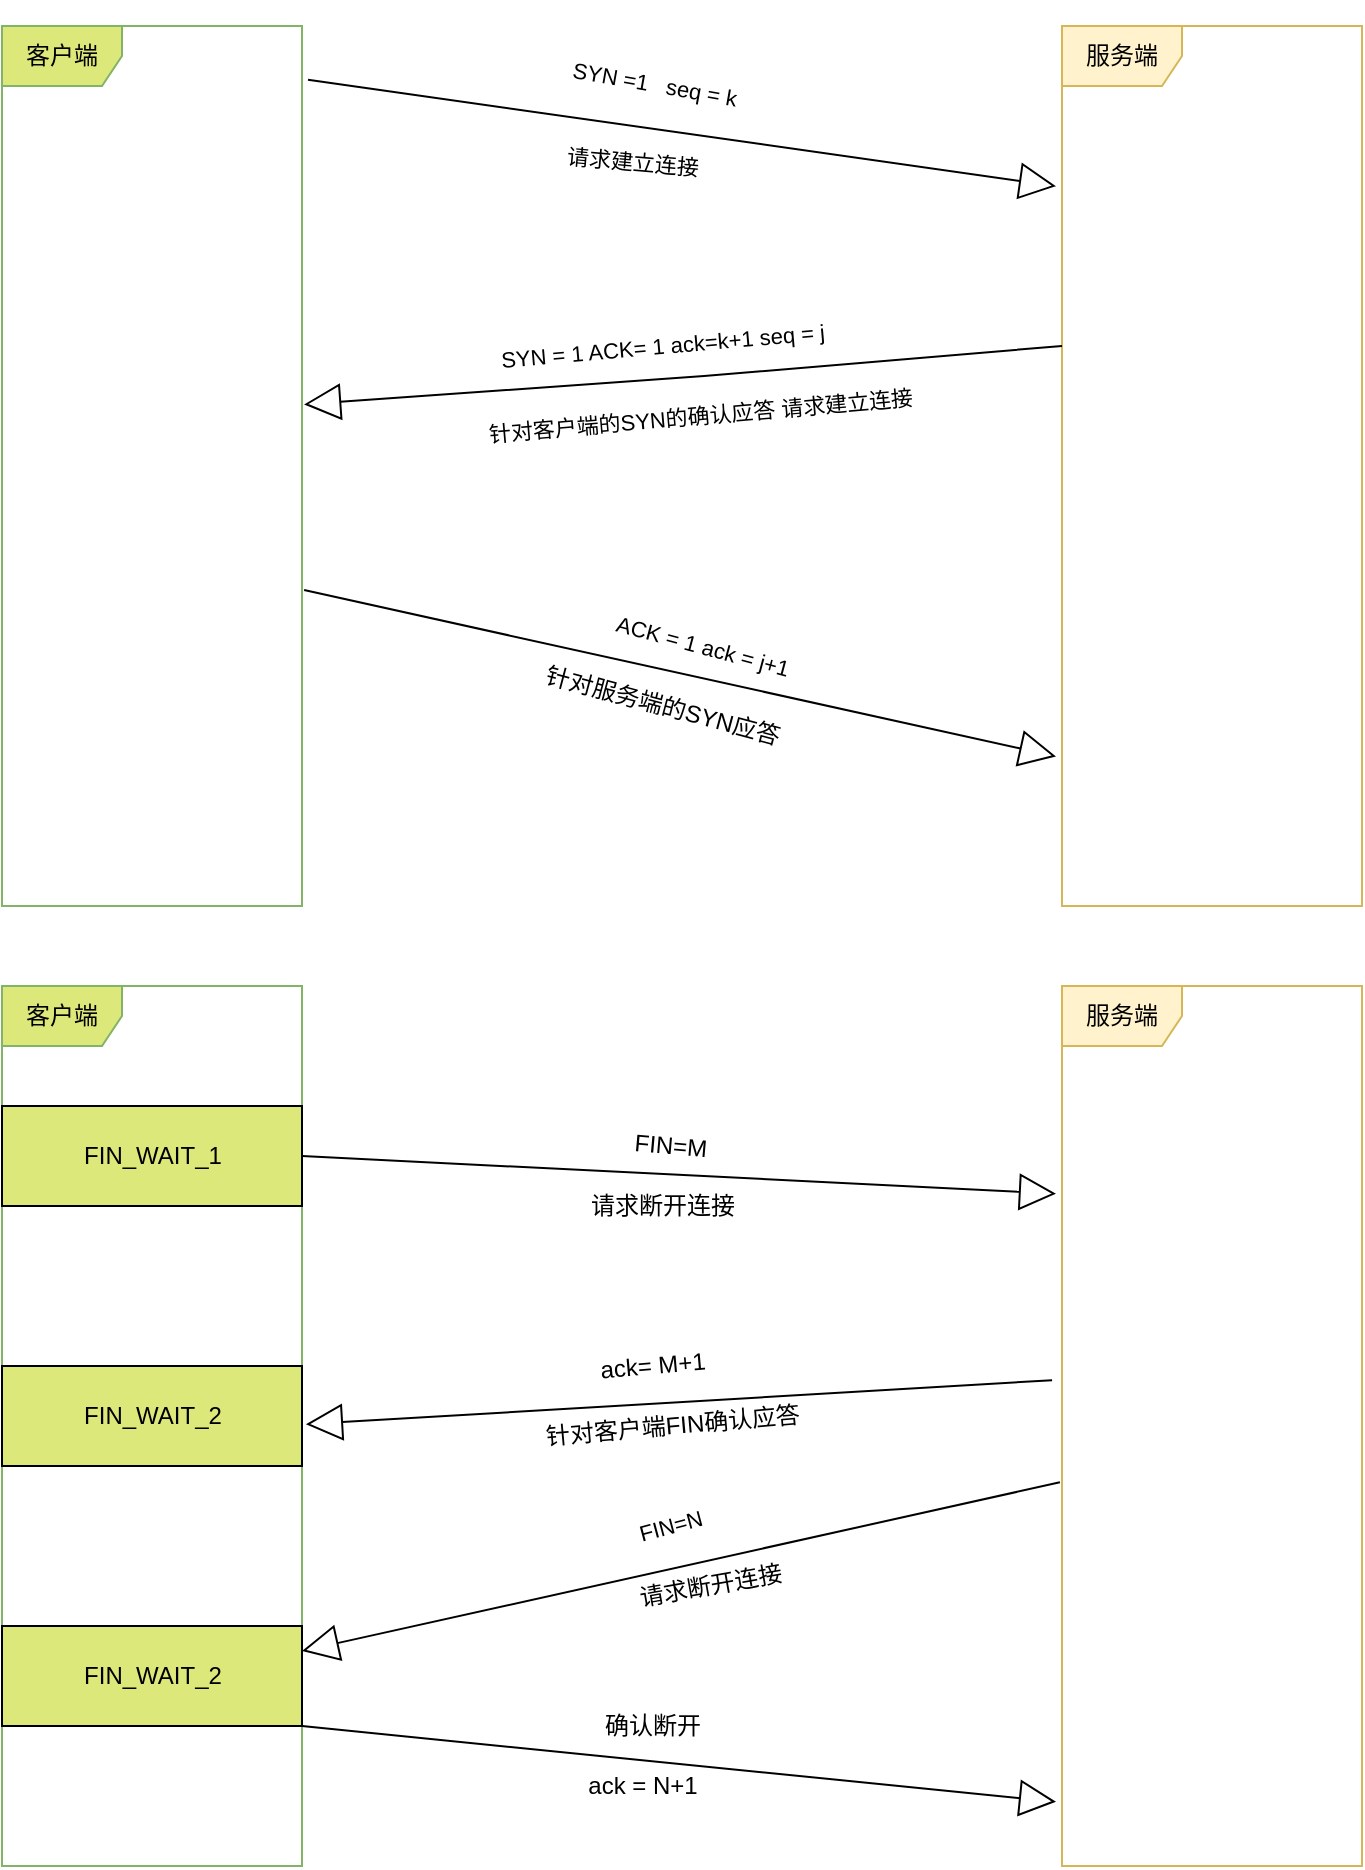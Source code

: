 <mxfile version="15.7.0" type="github"><diagram id="FQvy7SMgHfvckX04-kmr" name="Page-1"><mxGraphModel dx="946" dy="614" grid="1" gridSize="10" guides="1" tooltips="1" connect="1" arrows="1" fold="1" page="1" pageScale="1" pageWidth="827" pageHeight="1169" math="0" shadow="0"><root><mxCell id="0"/><mxCell id="1" parent="0"/><mxCell id="qdwfQCvz8MMowBLTLBY3-11" value="客户端" style="shape=umlFrame;whiteSpace=wrap;html=1;fillColor=#DDE87B;strokeColor=#82b366;" parent="1" vertex="1"><mxGeometry x="80" y="80" width="150" height="440" as="geometry"/></mxCell><mxCell id="qdwfQCvz8MMowBLTLBY3-12" value="服务端" style="shape=umlFrame;whiteSpace=wrap;html=1;fillColor=#fff2cc;strokeColor=#d6b656;" parent="1" vertex="1"><mxGeometry x="610" y="80" width="150" height="440" as="geometry"/></mxCell><mxCell id="qdwfQCvz8MMowBLTLBY3-13" value="&lt;br&gt;&lt;br&gt;&lt;br&gt;&lt;br&gt;&lt;br&gt;&lt;br&gt;&lt;br&gt;&lt;br&gt;&lt;br&gt;&lt;br&gt;" style="endArrow=block;endSize=16;endFill=0;html=1;rounded=0;entryX=-0.02;entryY=0.182;entryDx=0;entryDy=0;entryPerimeter=0;exitX=1.02;exitY=0.061;exitDx=0;exitDy=0;exitPerimeter=0;" parent="1" source="qdwfQCvz8MMowBLTLBY3-11" target="qdwfQCvz8MMowBLTLBY3-12" edge="1"><mxGeometry width="160" relative="1" as="geometry"><mxPoint x="260" y="110" as="sourcePoint"/><mxPoint x="420" y="110" as="targetPoint"/></mxGeometry></mxCell><mxCell id="qdwfQCvz8MMowBLTLBY3-14" value="SYN =1&amp;nbsp; &amp;nbsp;seq = k&lt;br&gt;" style="edgeLabel;html=1;align=center;verticalAlign=middle;resizable=0;points=[];rotation=10;" parent="qdwfQCvz8MMowBLTLBY3-13" vertex="1" connectable="0"><mxGeometry x="-0.064" y="3" relative="1" as="geometry"><mxPoint x="-3" y="-20" as="offset"/></mxGeometry></mxCell><mxCell id="qdwfQCvz8MMowBLTLBY3-20" value="请求建立连接" style="edgeLabel;html=1;align=center;verticalAlign=middle;resizable=0;points=[];rotation=5;" parent="qdwfQCvz8MMowBLTLBY3-13" vertex="1" connectable="0"><mxGeometry x="-0.123" y="-1" relative="1" as="geometry"><mxPoint x="-2" y="17" as="offset"/></mxGeometry></mxCell><mxCell id="qdwfQCvz8MMowBLTLBY3-17" value="" style="endArrow=block;endSize=16;endFill=0;html=1;rounded=0;entryX=1.007;entryY=0.43;entryDx=0;entryDy=0;entryPerimeter=0;exitX=-0.007;exitY=0.375;exitDx=0;exitDy=0;exitPerimeter=0;" parent="1" target="qdwfQCvz8MMowBLTLBY3-11" edge="1"><mxGeometry x="0.051" y="-22" width="160" relative="1" as="geometry"><mxPoint x="610" y="240" as="sourcePoint"/><mxPoint x="235.1" y="272.12" as="targetPoint"/><Array as="points"><mxPoint x="431.05" y="255"/></Array><mxPoint as="offset"/></mxGeometry></mxCell><mxCell id="qdwfQCvz8MMowBLTLBY3-19" value="针对客户端的SYN的确认应答 请求建立连接" style="edgeLabel;html=1;align=center;verticalAlign=middle;resizable=0;points=[];rotation=-5;" parent="qdwfQCvz8MMowBLTLBY3-17" vertex="1" connectable="0"><mxGeometry x="0.02" y="3" relative="1" as="geometry"><mxPoint x="12" y="16" as="offset"/></mxGeometry></mxCell><mxCell id="qdwfQCvz8MMowBLTLBY3-21" value="&lt;span style=&quot;font-size: 11px ; background-color: rgb(255 , 255 , 255)&quot;&gt;SYN = 1 ACK= 1 ack=k+1 seq = j&lt;/span&gt;" style="text;html=1;align=center;verticalAlign=middle;resizable=0;points=[];autosize=1;strokeColor=none;fillColor=none;rotation=-5;" parent="1" vertex="1"><mxGeometry x="315" y="230" width="190" height="20" as="geometry"/></mxCell><mxCell id="qdwfQCvz8MMowBLTLBY3-24" value="&lt;span style=&quot;font-size: 11px ; background-color: rgb(255 , 255 , 255)&quot;&gt;ACK = 1 ack = j+1&lt;/span&gt;" style="text;html=1;align=center;verticalAlign=middle;resizable=0;points=[];autosize=1;strokeColor=none;fillColor=none;rotation=15;" parent="1" vertex="1"><mxGeometry x="375" y="380" width="110" height="20" as="geometry"/></mxCell><mxCell id="qdwfQCvz8MMowBLTLBY3-25" value="针对服务端的SYN应答" style="text;html=1;align=center;verticalAlign=middle;resizable=0;points=[];autosize=1;strokeColor=none;fillColor=none;rotation=15;" parent="1" vertex="1"><mxGeometry x="340" y="410" width="140" height="20" as="geometry"/></mxCell><mxCell id="qdwfQCvz8MMowBLTLBY3-27" value="" style="endArrow=block;endSize=16;endFill=0;html=1;rounded=0;exitX=1.007;exitY=0.641;exitDx=0;exitDy=0;exitPerimeter=0;entryX=-0.02;entryY=0.83;entryDx=0;entryDy=0;entryPerimeter=0;" parent="1" source="qdwfQCvz8MMowBLTLBY3-11" target="qdwfQCvz8MMowBLTLBY3-12" edge="1"><mxGeometry width="160" relative="1" as="geometry"><mxPoint x="350" y="330" as="sourcePoint"/><mxPoint x="510" y="330" as="targetPoint"/></mxGeometry></mxCell><mxCell id="qdwfQCvz8MMowBLTLBY3-28" value="客户端" style="shape=umlFrame;whiteSpace=wrap;html=1;fillColor=#DDE87B;strokeColor=#82b366;" parent="1" vertex="1"><mxGeometry x="80" y="560" width="150" height="440" as="geometry"/></mxCell><mxCell id="qdwfQCvz8MMowBLTLBY3-29" value="服务端" style="shape=umlFrame;whiteSpace=wrap;html=1;fillColor=#fff2cc;strokeColor=#d6b656;" parent="1" vertex="1"><mxGeometry x="610" y="560" width="150" height="440" as="geometry"/></mxCell><mxCell id="qdwfQCvz8MMowBLTLBY3-30" value="" style="endArrow=block;endSize=16;endFill=0;html=1;rounded=0;entryX=-0.02;entryY=0.236;entryDx=0;entryDy=0;entryPerimeter=0;exitX=1;exitY=0.5;exitDx=0;exitDy=0;" parent="1" source="qdwfQCvz8MMowBLTLBY3-44" target="qdwfQCvz8MMowBLTLBY3-29" edge="1"><mxGeometry width="160" relative="1" as="geometry"><mxPoint x="240" y="650" as="sourcePoint"/><mxPoint x="590" y="660" as="targetPoint"/><Array as="points"/></mxGeometry></mxCell><mxCell id="qdwfQCvz8MMowBLTLBY3-31" value="FIN=M" style="text;html=1;align=center;verticalAlign=middle;resizable=0;points=[];autosize=1;strokeColor=none;fillColor=none;rotation=5;" parent="1" vertex="1"><mxGeometry x="389" y="630" width="50" height="20" as="geometry"/></mxCell><mxCell id="qdwfQCvz8MMowBLTLBY3-32" value="请求断开连接" style="text;html=1;align=center;verticalAlign=middle;resizable=0;points=[];autosize=1;strokeColor=none;fillColor=none;rotation=0;" parent="1" vertex="1"><mxGeometry x="365" y="660" width="90" height="20" as="geometry"/></mxCell><mxCell id="qdwfQCvz8MMowBLTLBY3-33" value="" style="endArrow=block;endSize=16;endFill=0;html=1;rounded=0;exitX=-0.033;exitY=0.448;exitDx=0;exitDy=0;exitPerimeter=0;entryX=1.013;entryY=0.498;entryDx=0;entryDy=0;entryPerimeter=0;" parent="1" source="qdwfQCvz8MMowBLTLBY3-29" target="qdwfQCvz8MMowBLTLBY3-28" edge="1"><mxGeometry width="160" relative="1" as="geometry"><mxPoint x="260" y="750" as="sourcePoint"/><mxPoint x="420" y="750" as="targetPoint"/></mxGeometry></mxCell><mxCell id="qdwfQCvz8MMowBLTLBY3-34" value="ack= M+1" style="text;html=1;align=center;verticalAlign=middle;resizable=0;points=[];autosize=1;strokeColor=none;fillColor=none;rotation=-5;" parent="1" vertex="1"><mxGeometry x="370" y="740" width="70" height="20" as="geometry"/></mxCell><mxCell id="qdwfQCvz8MMowBLTLBY3-35" value="针对客户端FIN确认应答" style="text;html=1;align=center;verticalAlign=middle;resizable=0;points=[];autosize=1;strokeColor=none;fillColor=none;rotation=-5;" parent="1" vertex="1"><mxGeometry x="345" y="770" width="140" height="20" as="geometry"/></mxCell><mxCell id="qdwfQCvz8MMowBLTLBY3-36" value="" style="endArrow=block;endSize=16;endFill=0;html=1;rounded=0;exitX=-0.007;exitY=0.564;exitDx=0;exitDy=0;exitPerimeter=0;entryX=1;entryY=0.25;entryDx=0;entryDy=0;" parent="1" source="qdwfQCvz8MMowBLTLBY3-29" target="qdwfQCvz8MMowBLTLBY3-46" edge="1"><mxGeometry width="160" relative="1" as="geometry"><mxPoint x="370" y="860" as="sourcePoint"/><mxPoint x="530" y="860" as="targetPoint"/></mxGeometry></mxCell><mxCell id="qdwfQCvz8MMowBLTLBY3-37" value="&lt;span style=&quot;font-size: 11px ; background-color: rgb(255 , 255 , 255)&quot;&gt;FIN=N&lt;/span&gt;" style="text;html=1;align=center;verticalAlign=middle;resizable=0;points=[];autosize=1;strokeColor=none;fillColor=none;rotation=-15;" parent="1" vertex="1"><mxGeometry x="389" y="820" width="50" height="20" as="geometry"/></mxCell><mxCell id="qdwfQCvz8MMowBLTLBY3-38" value="请求断开连接" style="text;html=1;align=center;verticalAlign=middle;resizable=0;points=[];autosize=1;strokeColor=none;fillColor=none;rotation=-10;" parent="1" vertex="1"><mxGeometry x="389" y="850" width="90" height="20" as="geometry"/></mxCell><mxCell id="qdwfQCvz8MMowBLTLBY3-40" value="" style="endArrow=block;endSize=16;endFill=0;html=1;rounded=0;entryX=-0.02;entryY=0.927;entryDx=0;entryDy=0;entryPerimeter=0;" parent="1" target="qdwfQCvz8MMowBLTLBY3-29" edge="1"><mxGeometry width="160" relative="1" as="geometry"><mxPoint x="230" y="930" as="sourcePoint"/><mxPoint x="390" y="930" as="targetPoint"/></mxGeometry></mxCell><mxCell id="qdwfQCvz8MMowBLTLBY3-42" value="确认断开" style="text;html=1;align=center;verticalAlign=middle;resizable=0;points=[];autosize=1;strokeColor=none;fillColor=none;" parent="1" vertex="1"><mxGeometry x="375" y="920" width="60" height="20" as="geometry"/></mxCell><mxCell id="qdwfQCvz8MMowBLTLBY3-43" value="ack = N+1" style="text;html=1;align=center;verticalAlign=middle;resizable=0;points=[];autosize=1;strokeColor=none;fillColor=none;" parent="1" vertex="1"><mxGeometry x="365" y="950" width="70" height="20" as="geometry"/></mxCell><mxCell id="qdwfQCvz8MMowBLTLBY3-44" value="FIN_WAIT_1" style="html=1;fillColor=#DDE87B;" parent="1" vertex="1"><mxGeometry x="80" y="620" width="150" height="50" as="geometry"/></mxCell><mxCell id="qdwfQCvz8MMowBLTLBY3-45" value="FIN_WAIT_2" style="html=1;fillColor=#DDE87B;" parent="1" vertex="1"><mxGeometry x="80" y="750" width="150" height="50" as="geometry"/></mxCell><mxCell id="qdwfQCvz8MMowBLTLBY3-46" value="FIN_WAIT_2" style="html=1;fillColor=#DDE87B;" parent="1" vertex="1"><mxGeometry x="80" y="880" width="150" height="50" as="geometry"/></mxCell></root></mxGraphModel></diagram></mxfile>